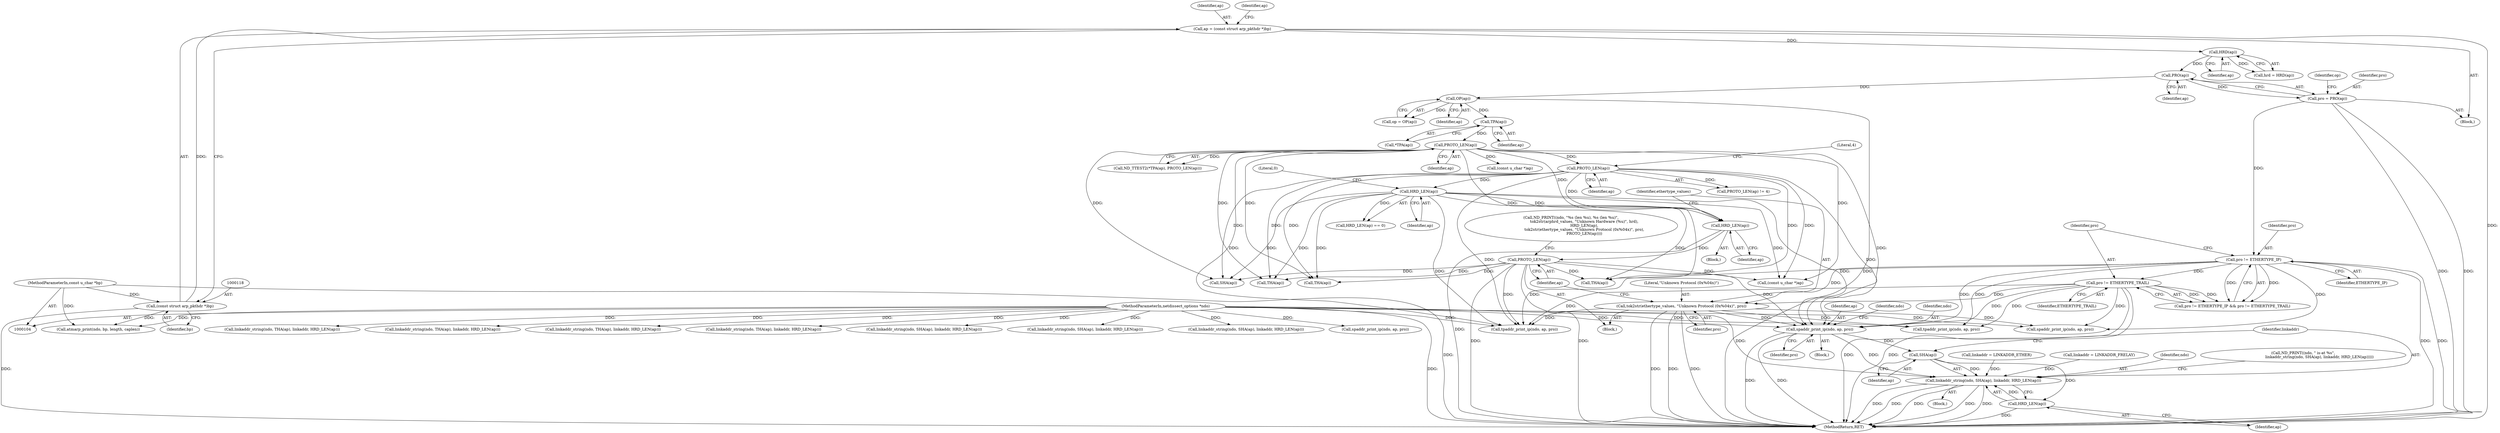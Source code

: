 digraph "0_tcpdump_13ab8d18617d616c7d343530f8a842e7143fb5cc@pointer" {
"1000294" [label="(Call,spaddr_print_ip(ndo, ap, pro))"];
"1000105" [label="(MethodParameterIn,netdissect_options *ndo)"];
"1000227" [label="(Call,PROTO_LEN(ap))"];
"1000220" [label="(Call,HRD_LEN(ap))"];
"1000202" [label="(Call,HRD_LEN(ap))"];
"1000197" [label="(Call,PROTO_LEN(ap))"];
"1000161" [label="(Call,PROTO_LEN(ap))"];
"1000159" [label="(Call,TPA(ap))"];
"1000133" [label="(Call,OP(ap))"];
"1000129" [label="(Call,PRO(ap))"];
"1000125" [label="(Call,HRD(ap))"];
"1000115" [label="(Call,ap = (const struct arp_pkthdr *)bp)"];
"1000117" [label="(Call,(const struct arp_pkthdr *)bp)"];
"1000106" [label="(MethodParameterIn,const u_char *bp)"];
"1000189" [label="(Call,pro != ETHERTYPE_IP)"];
"1000127" [label="(Call,pro = PRO(ap))"];
"1000223" [label="(Call,tok2str(ethertype_values, \"Unknown Protocol (0x%04x)\", pro))"];
"1000192" [label="(Call,pro != ETHERTYPE_TRAIL)"];
"1000303" [label="(Call,linkaddr_string(ndo, SHA(ap), linkaddr, HRD_LEN(ap)))"];
"1000305" [label="(Call,SHA(ap))"];
"1000308" [label="(Call,HRD_LEN(ap))"];
"1000128" [label="(Identifier,pro)"];
"1000220" [label="(Call,HRD_LEN(ap))"];
"1000151" [label="(Call,linkaddr = LINKADDR_ETHER)"];
"1000386" [label="(Call,spaddr_print_ip(ndo, ap, pro))"];
"1000381" [label="(Call,SHA(ap))"];
"1000301" [label="(Block,)"];
"1000277" [label="(Call,linkaddr_string(ndo, THA(ap), linkaddr, HRD_LEN(ap)))"];
"1000117" [label="(Call,(const struct arp_pkthdr *)bp)"];
"1000219" [label="(Block,)"];
"1000346" [label="(Call,tpaddr_print_ip(ndo, ap, pro))"];
"1000146" [label="(Call,linkaddr = LINKADDR_FRELAY)"];
"1000162" [label="(Identifier,ap)"];
"1000304" [label="(Identifier,ndo)"];
"1000228" [label="(Identifier,ap)"];
"1000116" [label="(Identifier,ap)"];
"1000115" [label="(Call,ap = (const struct arp_pkthdr *)bp)"];
"1000306" [label="(Identifier,ap)"];
"1000132" [label="(Identifier,op)"];
"1000209" [label="(Call,ND_PRINT((ndo, \"%s (len %u), %s (len %u)\",\n                      tok2str(arphrd_values, \"Unknown Hardware (%u)\", hrd),\n                      HRD_LEN(ap),\n                      tok2str(ethertype_values, \"Unknown Protocol (0x%04x)\", pro),\n                      PROTO_LEN(ap))))"];
"1000379" [label="(Call,linkaddr_string(ndo, SHA(ap), linkaddr, HRD_LEN(ap)))"];
"1000123" [label="(Call,hrd = HRD(ap))"];
"1000227" [label="(Call,PROTO_LEN(ap))"];
"1000325" [label="(Call,linkaddr_string(ndo, SHA(ap), linkaddr, HRD_LEN(ap)))"];
"1000126" [label="(Identifier,ap)"];
"1000297" [label="(Identifier,pro)"];
"1000109" [label="(Block,)"];
"1000171" [label="(Call,(const u_char *)ap)"];
"1000189" [label="(Call,pro != ETHERTYPE_IP)"];
"1000161" [label="(Call,PROTO_LEN(ap))"];
"1000119" [label="(Identifier,bp)"];
"1000309" [label="(Identifier,ap)"];
"1000160" [label="(Identifier,ap)"];
"1000308" [label="(Call,HRD_LEN(ap))"];
"1000341" [label="(Call,THA(ap))"];
"1000365" [label="(Call,linkaddr_string(ndo, SHA(ap), linkaddr, HRD_LEN(ap)))"];
"1000226" [label="(Identifier,pro)"];
"1000288" [label="(Call,spaddr_print_ip(ndo, ap, pro))"];
"1000192" [label="(Call,pro != ETHERTYPE_TRAIL)"];
"1000260" [label="(Call,tpaddr_print_ip(ndo, ap, pro))"];
"1000318" [label="(Call,linkaddr_string(ndo, THA(ap), linkaddr, HRD_LEN(ap)))"];
"1000296" [label="(Identifier,ap)"];
"1000224" [label="(Identifier,ethertype_values)"];
"1000122" [label="(Identifier,ap)"];
"1000294" [label="(Call,spaddr_print_ip(ndo, ap, pro))"];
"1000130" [label="(Identifier,ap)"];
"1000360" [label="(Call,THA(ap))"];
"1000222" [label="(Block,)"];
"1000303" [label="(Call,linkaddr_string(ndo, SHA(ap), linkaddr, HRD_LEN(ap)))"];
"1000157" [label="(Call,ND_TTEST2(*TPA(ap), PROTO_LEN(ap)))"];
"1000204" [label="(Literal,0)"];
"1000305" [label="(Call,SHA(ap))"];
"1000190" [label="(Identifier,pro)"];
"1000320" [label="(Call,THA(ap))"];
"1000393" [label="(Call,(const u_char *)ap)"];
"1000300" [label="(Identifier,ndo)"];
"1000133" [label="(Call,OP(ap))"];
"1000131" [label="(Call,op = OP(ap))"];
"1000127" [label="(Call,pro = PRO(ap))"];
"1000106" [label="(MethodParameterIn,const u_char *bp)"];
"1000358" [label="(Call,linkaddr_string(ndo, THA(ap), linkaddr, HRD_LEN(ap)))"];
"1000134" [label="(Identifier,ap)"];
"1000105" [label="(MethodParameterIn,netdissect_options *ndo)"];
"1000158" [label="(Call,*TPA(ap))"];
"1000254" [label="(Block,)"];
"1000197" [label="(Call,PROTO_LEN(ap))"];
"1000139" [label="(Call,atmarp_print(ndo, bp, length, caplen))"];
"1000188" [label="(Call,pro != ETHERTYPE_IP && pro != ETHERTYPE_TRAIL)"];
"1000307" [label="(Identifier,linkaddr)"];
"1000198" [label="(Identifier,ap)"];
"1000413" [label="(MethodReturn,RET)"];
"1000196" [label="(Call,PROTO_LEN(ap) != 4)"];
"1000221" [label="(Identifier,ap)"];
"1000191" [label="(Identifier,ETHERTYPE_IP)"];
"1000223" [label="(Call,tok2str(ethertype_values, \"Unknown Protocol (0x%04x)\", pro))"];
"1000194" [label="(Identifier,ETHERTYPE_TRAIL)"];
"1000225" [label="(Literal,\"Unknown Protocol (0x%04x)\")"];
"1000295" [label="(Identifier,ndo)"];
"1000203" [label="(Identifier,ap)"];
"1000298" [label="(Call,ND_PRINT((ndo, \" is-at %s\",\n                           linkaddr_string(ndo, SHA(ap), linkaddr, HRD_LEN(ap)))))"];
"1000129" [label="(Call,PRO(ap))"];
"1000159" [label="(Call,TPA(ap))"];
"1000125" [label="(Call,HRD(ap))"];
"1000202" [label="(Call,HRD_LEN(ap))"];
"1000201" [label="(Call,HRD_LEN(ap) == 0)"];
"1000339" [label="(Call,linkaddr_string(ndo, THA(ap), linkaddr, HRD_LEN(ap)))"];
"1000199" [label="(Literal,4)"];
"1000193" [label="(Identifier,pro)"];
"1000294" -> "1000254"  [label="AST: "];
"1000294" -> "1000297"  [label="CFG: "];
"1000295" -> "1000294"  [label="AST: "];
"1000296" -> "1000294"  [label="AST: "];
"1000297" -> "1000294"  [label="AST: "];
"1000300" -> "1000294"  [label="CFG: "];
"1000294" -> "1000413"  [label="DDG: "];
"1000294" -> "1000413"  [label="DDG: "];
"1000105" -> "1000294"  [label="DDG: "];
"1000227" -> "1000294"  [label="DDG: "];
"1000202" -> "1000294"  [label="DDG: "];
"1000161" -> "1000294"  [label="DDG: "];
"1000197" -> "1000294"  [label="DDG: "];
"1000189" -> "1000294"  [label="DDG: "];
"1000223" -> "1000294"  [label="DDG: "];
"1000192" -> "1000294"  [label="DDG: "];
"1000294" -> "1000303"  [label="DDG: "];
"1000294" -> "1000305"  [label="DDG: "];
"1000105" -> "1000104"  [label="AST: "];
"1000105" -> "1000413"  [label="DDG: "];
"1000105" -> "1000139"  [label="DDG: "];
"1000105" -> "1000260"  [label="DDG: "];
"1000105" -> "1000277"  [label="DDG: "];
"1000105" -> "1000288"  [label="DDG: "];
"1000105" -> "1000303"  [label="DDG: "];
"1000105" -> "1000318"  [label="DDG: "];
"1000105" -> "1000325"  [label="DDG: "];
"1000105" -> "1000339"  [label="DDG: "];
"1000105" -> "1000346"  [label="DDG: "];
"1000105" -> "1000358"  [label="DDG: "];
"1000105" -> "1000365"  [label="DDG: "];
"1000105" -> "1000379"  [label="DDG: "];
"1000105" -> "1000386"  [label="DDG: "];
"1000227" -> "1000222"  [label="AST: "];
"1000227" -> "1000228"  [label="CFG: "];
"1000228" -> "1000227"  [label="AST: "];
"1000209" -> "1000227"  [label="CFG: "];
"1000227" -> "1000413"  [label="DDG: "];
"1000227" -> "1000413"  [label="DDG: "];
"1000220" -> "1000227"  [label="DDG: "];
"1000227" -> "1000260"  [label="DDG: "];
"1000227" -> "1000320"  [label="DDG: "];
"1000227" -> "1000341"  [label="DDG: "];
"1000227" -> "1000360"  [label="DDG: "];
"1000227" -> "1000381"  [label="DDG: "];
"1000227" -> "1000393"  [label="DDG: "];
"1000220" -> "1000219"  [label="AST: "];
"1000220" -> "1000221"  [label="CFG: "];
"1000221" -> "1000220"  [label="AST: "];
"1000224" -> "1000220"  [label="CFG: "];
"1000220" -> "1000413"  [label="DDG: "];
"1000202" -> "1000220"  [label="DDG: "];
"1000161" -> "1000220"  [label="DDG: "];
"1000197" -> "1000220"  [label="DDG: "];
"1000202" -> "1000201"  [label="AST: "];
"1000202" -> "1000203"  [label="CFG: "];
"1000203" -> "1000202"  [label="AST: "];
"1000204" -> "1000202"  [label="CFG: "];
"1000202" -> "1000201"  [label="DDG: "];
"1000197" -> "1000202"  [label="DDG: "];
"1000202" -> "1000260"  [label="DDG: "];
"1000202" -> "1000320"  [label="DDG: "];
"1000202" -> "1000341"  [label="DDG: "];
"1000202" -> "1000360"  [label="DDG: "];
"1000202" -> "1000381"  [label="DDG: "];
"1000202" -> "1000393"  [label="DDG: "];
"1000197" -> "1000196"  [label="AST: "];
"1000197" -> "1000198"  [label="CFG: "];
"1000198" -> "1000197"  [label="AST: "];
"1000199" -> "1000197"  [label="CFG: "];
"1000197" -> "1000196"  [label="DDG: "];
"1000161" -> "1000197"  [label="DDG: "];
"1000197" -> "1000260"  [label="DDG: "];
"1000197" -> "1000320"  [label="DDG: "];
"1000197" -> "1000341"  [label="DDG: "];
"1000197" -> "1000360"  [label="DDG: "];
"1000197" -> "1000381"  [label="DDG: "];
"1000197" -> "1000393"  [label="DDG: "];
"1000161" -> "1000157"  [label="AST: "];
"1000161" -> "1000162"  [label="CFG: "];
"1000162" -> "1000161"  [label="AST: "];
"1000157" -> "1000161"  [label="CFG: "];
"1000161" -> "1000157"  [label="DDG: "];
"1000159" -> "1000161"  [label="DDG: "];
"1000161" -> "1000171"  [label="DDG: "];
"1000161" -> "1000260"  [label="DDG: "];
"1000161" -> "1000320"  [label="DDG: "];
"1000161" -> "1000341"  [label="DDG: "];
"1000161" -> "1000360"  [label="DDG: "];
"1000161" -> "1000381"  [label="DDG: "];
"1000161" -> "1000393"  [label="DDG: "];
"1000159" -> "1000158"  [label="AST: "];
"1000159" -> "1000160"  [label="CFG: "];
"1000160" -> "1000159"  [label="AST: "];
"1000158" -> "1000159"  [label="CFG: "];
"1000133" -> "1000159"  [label="DDG: "];
"1000133" -> "1000131"  [label="AST: "];
"1000133" -> "1000134"  [label="CFG: "];
"1000134" -> "1000133"  [label="AST: "];
"1000131" -> "1000133"  [label="CFG: "];
"1000133" -> "1000413"  [label="DDG: "];
"1000133" -> "1000131"  [label="DDG: "];
"1000129" -> "1000133"  [label="DDG: "];
"1000129" -> "1000127"  [label="AST: "];
"1000129" -> "1000130"  [label="CFG: "];
"1000130" -> "1000129"  [label="AST: "];
"1000127" -> "1000129"  [label="CFG: "];
"1000129" -> "1000127"  [label="DDG: "];
"1000125" -> "1000129"  [label="DDG: "];
"1000125" -> "1000123"  [label="AST: "];
"1000125" -> "1000126"  [label="CFG: "];
"1000126" -> "1000125"  [label="AST: "];
"1000123" -> "1000125"  [label="CFG: "];
"1000125" -> "1000123"  [label="DDG: "];
"1000115" -> "1000125"  [label="DDG: "];
"1000115" -> "1000109"  [label="AST: "];
"1000115" -> "1000117"  [label="CFG: "];
"1000116" -> "1000115"  [label="AST: "];
"1000117" -> "1000115"  [label="AST: "];
"1000122" -> "1000115"  [label="CFG: "];
"1000115" -> "1000413"  [label="DDG: "];
"1000117" -> "1000115"  [label="DDG: "];
"1000117" -> "1000119"  [label="CFG: "];
"1000118" -> "1000117"  [label="AST: "];
"1000119" -> "1000117"  [label="AST: "];
"1000117" -> "1000413"  [label="DDG: "];
"1000106" -> "1000117"  [label="DDG: "];
"1000117" -> "1000139"  [label="DDG: "];
"1000106" -> "1000104"  [label="AST: "];
"1000106" -> "1000413"  [label="DDG: "];
"1000106" -> "1000139"  [label="DDG: "];
"1000189" -> "1000188"  [label="AST: "];
"1000189" -> "1000191"  [label="CFG: "];
"1000190" -> "1000189"  [label="AST: "];
"1000191" -> "1000189"  [label="AST: "];
"1000193" -> "1000189"  [label="CFG: "];
"1000188" -> "1000189"  [label="CFG: "];
"1000189" -> "1000413"  [label="DDG: "];
"1000189" -> "1000413"  [label="DDG: "];
"1000189" -> "1000188"  [label="DDG: "];
"1000189" -> "1000188"  [label="DDG: "];
"1000127" -> "1000189"  [label="DDG: "];
"1000189" -> "1000192"  [label="DDG: "];
"1000189" -> "1000223"  [label="DDG: "];
"1000189" -> "1000260"  [label="DDG: "];
"1000189" -> "1000346"  [label="DDG: "];
"1000189" -> "1000386"  [label="DDG: "];
"1000127" -> "1000109"  [label="AST: "];
"1000128" -> "1000127"  [label="AST: "];
"1000132" -> "1000127"  [label="CFG: "];
"1000127" -> "1000413"  [label="DDG: "];
"1000127" -> "1000413"  [label="DDG: "];
"1000223" -> "1000222"  [label="AST: "];
"1000223" -> "1000226"  [label="CFG: "];
"1000224" -> "1000223"  [label="AST: "];
"1000225" -> "1000223"  [label="AST: "];
"1000226" -> "1000223"  [label="AST: "];
"1000228" -> "1000223"  [label="CFG: "];
"1000223" -> "1000413"  [label="DDG: "];
"1000223" -> "1000413"  [label="DDG: "];
"1000223" -> "1000413"  [label="DDG: "];
"1000192" -> "1000223"  [label="DDG: "];
"1000223" -> "1000260"  [label="DDG: "];
"1000223" -> "1000346"  [label="DDG: "];
"1000223" -> "1000386"  [label="DDG: "];
"1000192" -> "1000188"  [label="AST: "];
"1000192" -> "1000194"  [label="CFG: "];
"1000193" -> "1000192"  [label="AST: "];
"1000194" -> "1000192"  [label="AST: "];
"1000188" -> "1000192"  [label="CFG: "];
"1000192" -> "1000413"  [label="DDG: "];
"1000192" -> "1000413"  [label="DDG: "];
"1000192" -> "1000188"  [label="DDG: "];
"1000192" -> "1000188"  [label="DDG: "];
"1000192" -> "1000260"  [label="DDG: "];
"1000192" -> "1000346"  [label="DDG: "];
"1000192" -> "1000386"  [label="DDG: "];
"1000303" -> "1000301"  [label="AST: "];
"1000303" -> "1000308"  [label="CFG: "];
"1000304" -> "1000303"  [label="AST: "];
"1000305" -> "1000303"  [label="AST: "];
"1000307" -> "1000303"  [label="AST: "];
"1000308" -> "1000303"  [label="AST: "];
"1000298" -> "1000303"  [label="CFG: "];
"1000303" -> "1000413"  [label="DDG: "];
"1000303" -> "1000413"  [label="DDG: "];
"1000303" -> "1000413"  [label="DDG: "];
"1000303" -> "1000413"  [label="DDG: "];
"1000303" -> "1000413"  [label="DDG: "];
"1000305" -> "1000303"  [label="DDG: "];
"1000151" -> "1000303"  [label="DDG: "];
"1000146" -> "1000303"  [label="DDG: "];
"1000308" -> "1000303"  [label="DDG: "];
"1000305" -> "1000306"  [label="CFG: "];
"1000306" -> "1000305"  [label="AST: "];
"1000307" -> "1000305"  [label="CFG: "];
"1000305" -> "1000308"  [label="DDG: "];
"1000308" -> "1000309"  [label="CFG: "];
"1000309" -> "1000308"  [label="AST: "];
"1000308" -> "1000413"  [label="DDG: "];
}
